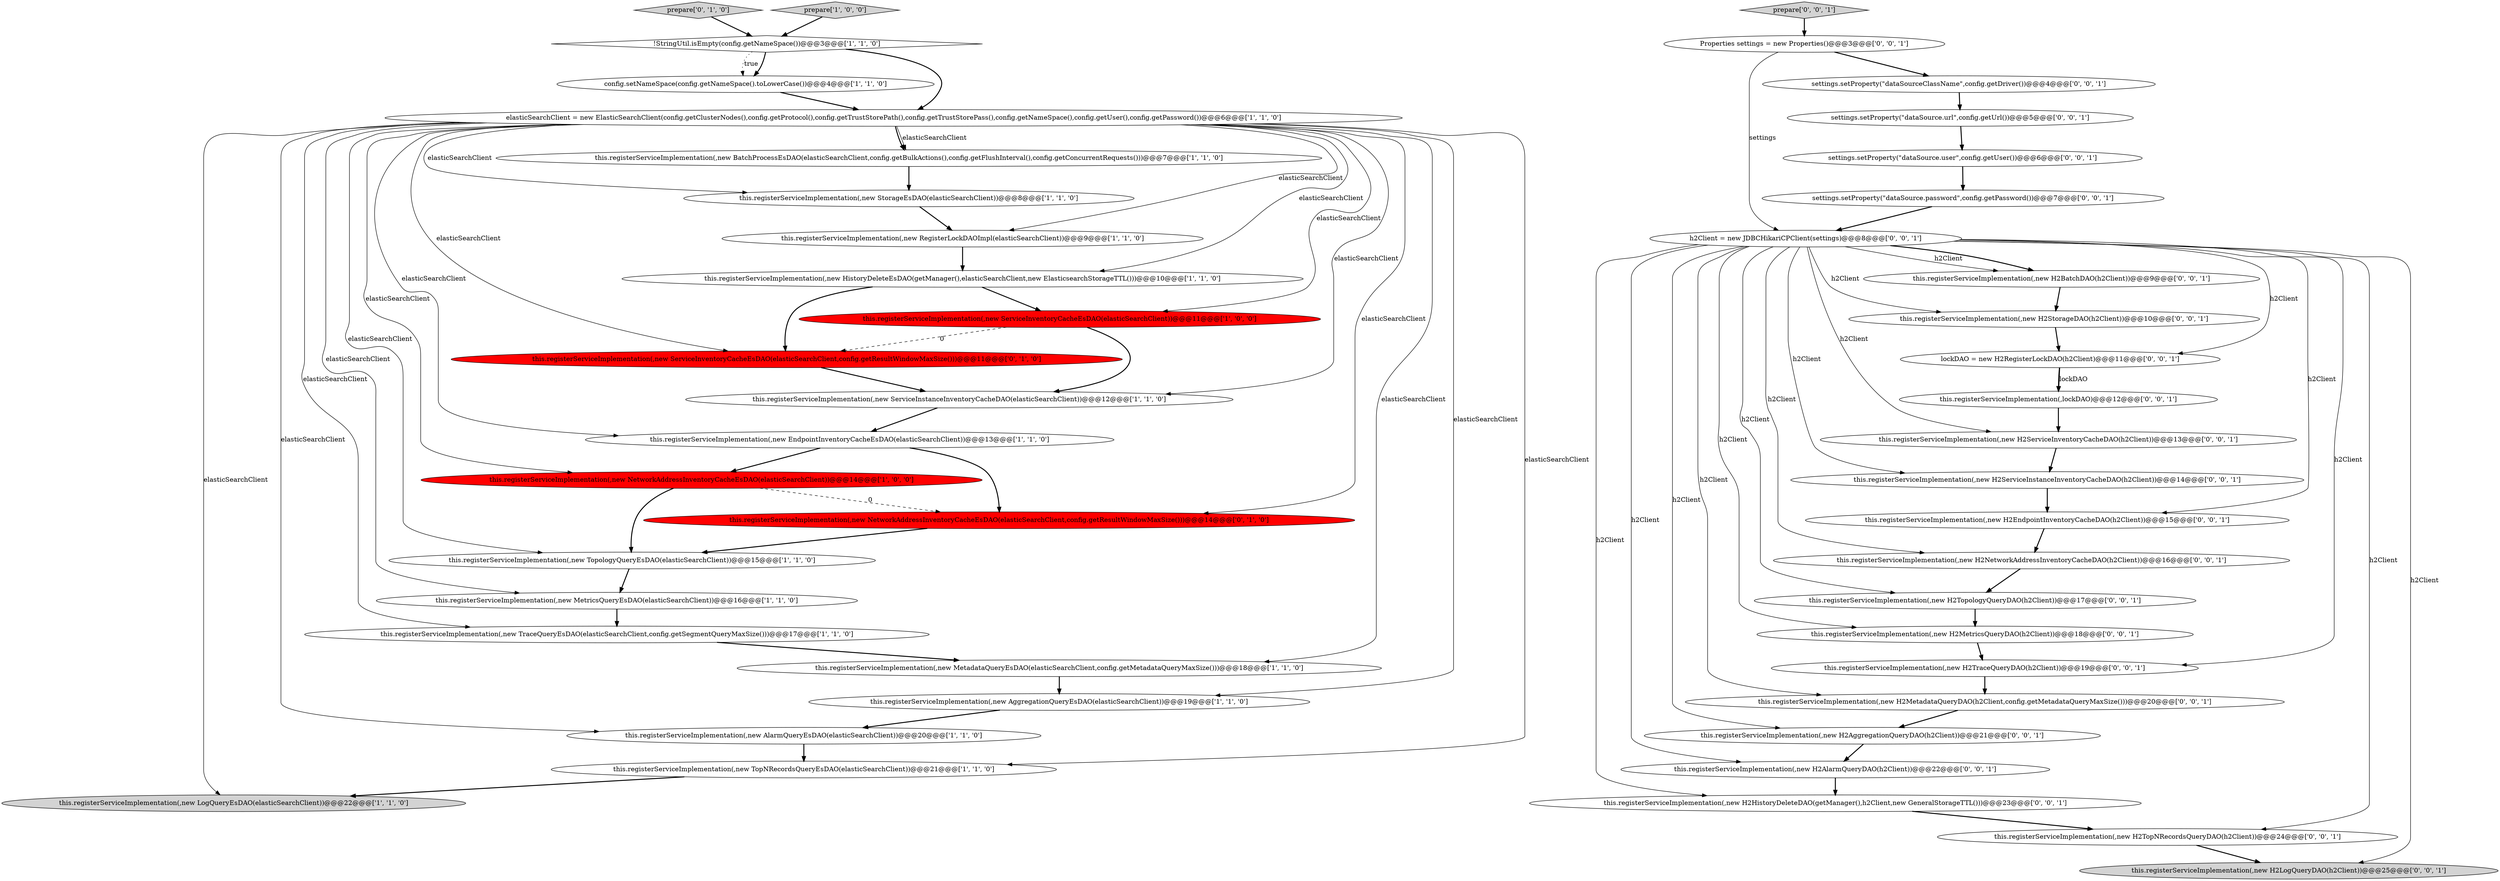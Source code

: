 digraph {
10 [style = filled, label = "this.registerServiceImplementation(,new StorageEsDAO(elasticSearchClient))@@@8@@@['1', '1', '0']", fillcolor = white, shape = ellipse image = "AAA0AAABBB1BBB"];
9 [style = filled, label = "this.registerServiceImplementation(,new LogQueryEsDAO(elasticSearchClient))@@@22@@@['1', '1', '0']", fillcolor = lightgray, shape = ellipse image = "AAA0AAABBB1BBB"];
19 [style = filled, label = "this.registerServiceImplementation(,new HistoryDeleteEsDAO(getManager(),elasticSearchClient,new ElasticsearchStorageTTL()))@@@10@@@['1', '1', '0']", fillcolor = white, shape = ellipse image = "AAA0AAABBB1BBB"];
21 [style = filled, label = "this.registerServiceImplementation(,new NetworkAddressInventoryCacheEsDAO(elasticSearchClient,config.getResultWindowMaxSize()))@@@14@@@['0', '1', '0']", fillcolor = red, shape = ellipse image = "AAA1AAABBB2BBB"];
17 [style = filled, label = "this.registerServiceImplementation(,new RegisterLockDAOImpl(elasticSearchClient))@@@9@@@['1', '1', '0']", fillcolor = white, shape = ellipse image = "AAA0AAABBB1BBB"];
0 [style = filled, label = "this.registerServiceImplementation(,new TopNRecordsQueryEsDAO(elasticSearchClient))@@@21@@@['1', '1', '0']", fillcolor = white, shape = ellipse image = "AAA0AAABBB1BBB"];
30 [style = filled, label = "this.registerServiceImplementation(,new H2HistoryDeleteDAO(getManager(),h2Client,new GeneralStorageTTL()))@@@23@@@['0', '0', '1']", fillcolor = white, shape = ellipse image = "AAA0AAABBB3BBB"];
41 [style = filled, label = "prepare['0', '0', '1']", fillcolor = lightgray, shape = diamond image = "AAA0AAABBB3BBB"];
8 [style = filled, label = "this.registerServiceImplementation(,new NetworkAddressInventoryCacheEsDAO(elasticSearchClient))@@@14@@@['1', '0', '0']", fillcolor = red, shape = ellipse image = "AAA1AAABBB1BBB"];
13 [style = filled, label = "this.registerServiceImplementation(,new TraceQueryEsDAO(elasticSearchClient,config.getSegmentQueryMaxSize()))@@@17@@@['1', '1', '0']", fillcolor = white, shape = ellipse image = "AAA0AAABBB1BBB"];
29 [style = filled, label = "this.registerServiceImplementation(,new H2TopNRecordsQueryDAO(h2Client))@@@24@@@['0', '0', '1']", fillcolor = white, shape = ellipse image = "AAA0AAABBB3BBB"];
4 [style = filled, label = "this.registerServiceImplementation(,new BatchProcessEsDAO(elasticSearchClient,config.getBulkActions(),config.getFlushInterval(),config.getConcurrentRequests()))@@@7@@@['1', '1', '0']", fillcolor = white, shape = ellipse image = "AAA0AAABBB1BBB"];
36 [style = filled, label = "this.registerServiceImplementation(,new H2ServiceInstanceInventoryCacheDAO(h2Client))@@@14@@@['0', '0', '1']", fillcolor = white, shape = ellipse image = "AAA0AAABBB3BBB"];
26 [style = filled, label = "settings.setProperty(\"dataSource.user\",config.getUser())@@@6@@@['0', '0', '1']", fillcolor = white, shape = ellipse image = "AAA0AAABBB3BBB"];
22 [style = filled, label = "this.registerServiceImplementation(,new ServiceInventoryCacheEsDAO(elasticSearchClient,config.getResultWindowMaxSize()))@@@11@@@['0', '1', '0']", fillcolor = red, shape = ellipse image = "AAA1AAABBB2BBB"];
45 [style = filled, label = "this.registerServiceImplementation(,new H2TopologyQueryDAO(h2Client))@@@17@@@['0', '0', '1']", fillcolor = white, shape = ellipse image = "AAA0AAABBB3BBB"];
44 [style = filled, label = "this.registerServiceImplementation(,new H2StorageDAO(h2Client))@@@10@@@['0', '0', '1']", fillcolor = white, shape = ellipse image = "AAA0AAABBB3BBB"];
15 [style = filled, label = "this.registerServiceImplementation(,new MetadataQueryEsDAO(elasticSearchClient,config.getMetadataQueryMaxSize()))@@@18@@@['1', '1', '0']", fillcolor = white, shape = ellipse image = "AAA0AAABBB1BBB"];
28 [style = filled, label = "this.registerServiceImplementation(,new H2AggregationQueryDAO(h2Client))@@@21@@@['0', '0', '1']", fillcolor = white, shape = ellipse image = "AAA0AAABBB3BBB"];
3 [style = filled, label = "this.registerServiceImplementation(,new TopologyQueryEsDAO(elasticSearchClient))@@@15@@@['1', '1', '0']", fillcolor = white, shape = ellipse image = "AAA0AAABBB1BBB"];
7 [style = filled, label = "this.registerServiceImplementation(,new EndpointInventoryCacheEsDAO(elasticSearchClient))@@@13@@@['1', '1', '0']", fillcolor = white, shape = ellipse image = "AAA0AAABBB1BBB"];
20 [style = filled, label = "prepare['0', '1', '0']", fillcolor = lightgray, shape = diamond image = "AAA0AAABBB2BBB"];
37 [style = filled, label = "this.registerServiceImplementation(,new H2MetricsQueryDAO(h2Client))@@@18@@@['0', '0', '1']", fillcolor = white, shape = ellipse image = "AAA0AAABBB3BBB"];
38 [style = filled, label = "this.registerServiceImplementation(,lockDAO)@@@12@@@['0', '0', '1']", fillcolor = white, shape = ellipse image = "AAA0AAABBB3BBB"];
24 [style = filled, label = "this.registerServiceImplementation(,new H2LogQueryDAO(h2Client))@@@25@@@['0', '0', '1']", fillcolor = lightgray, shape = ellipse image = "AAA0AAABBB3BBB"];
14 [style = filled, label = "!StringUtil.isEmpty(config.getNameSpace())@@@3@@@['1', '1', '0']", fillcolor = white, shape = diamond image = "AAA0AAABBB1BBB"];
2 [style = filled, label = "this.registerServiceImplementation(,new AggregationQueryEsDAO(elasticSearchClient))@@@19@@@['1', '1', '0']", fillcolor = white, shape = ellipse image = "AAA0AAABBB1BBB"];
31 [style = filled, label = "settings.setProperty(\"dataSource.url\",config.getUrl())@@@5@@@['0', '0', '1']", fillcolor = white, shape = ellipse image = "AAA0AAABBB3BBB"];
32 [style = filled, label = "this.registerServiceImplementation(,new H2EndpointInventoryCacheDAO(h2Client))@@@15@@@['0', '0', '1']", fillcolor = white, shape = ellipse image = "AAA0AAABBB3BBB"];
27 [style = filled, label = "h2Client = new JDBCHikariCPClient(settings)@@@8@@@['0', '0', '1']", fillcolor = white, shape = ellipse image = "AAA0AAABBB3BBB"];
39 [style = filled, label = "Properties settings = new Properties()@@@3@@@['0', '0', '1']", fillcolor = white, shape = ellipse image = "AAA0AAABBB3BBB"];
25 [style = filled, label = "this.registerServiceImplementation(,new H2AlarmQueryDAO(h2Client))@@@22@@@['0', '0', '1']", fillcolor = white, shape = ellipse image = "AAA0AAABBB3BBB"];
43 [style = filled, label = "settings.setProperty(\"dataSourceClassName\",config.getDriver())@@@4@@@['0', '0', '1']", fillcolor = white, shape = ellipse image = "AAA0AAABBB3BBB"];
1 [style = filled, label = "prepare['1', '0', '0']", fillcolor = lightgray, shape = diamond image = "AAA0AAABBB1BBB"];
33 [style = filled, label = "this.registerServiceImplementation(,new H2NetworkAddressInventoryCacheDAO(h2Client))@@@16@@@['0', '0', '1']", fillcolor = white, shape = ellipse image = "AAA0AAABBB3BBB"];
12 [style = filled, label = "this.registerServiceImplementation(,new AlarmQueryEsDAO(elasticSearchClient))@@@20@@@['1', '1', '0']", fillcolor = white, shape = ellipse image = "AAA0AAABBB1BBB"];
34 [style = filled, label = "this.registerServiceImplementation(,new H2MetadataQueryDAO(h2Client,config.getMetadataQueryMaxSize()))@@@20@@@['0', '0', '1']", fillcolor = white, shape = ellipse image = "AAA0AAABBB3BBB"];
23 [style = filled, label = "lockDAO = new H2RegisterLockDAO(h2Client)@@@11@@@['0', '0', '1']", fillcolor = white, shape = ellipse image = "AAA0AAABBB3BBB"];
16 [style = filled, label = "config.setNameSpace(config.getNameSpace().toLowerCase())@@@4@@@['1', '1', '0']", fillcolor = white, shape = ellipse image = "AAA0AAABBB1BBB"];
6 [style = filled, label = "this.registerServiceImplementation(,new ServiceInstanceInventoryCacheDAO(elasticSearchClient))@@@12@@@['1', '1', '0']", fillcolor = white, shape = ellipse image = "AAA0AAABBB1BBB"];
35 [style = filled, label = "this.registerServiceImplementation(,new H2BatchDAO(h2Client))@@@9@@@['0', '0', '1']", fillcolor = white, shape = ellipse image = "AAA0AAABBB3BBB"];
42 [style = filled, label = "this.registerServiceImplementation(,new H2ServiceInventoryCacheDAO(h2Client))@@@13@@@['0', '0', '1']", fillcolor = white, shape = ellipse image = "AAA0AAABBB3BBB"];
40 [style = filled, label = "settings.setProperty(\"dataSource.password\",config.getPassword())@@@7@@@['0', '0', '1']", fillcolor = white, shape = ellipse image = "AAA0AAABBB3BBB"];
11 [style = filled, label = "this.registerServiceImplementation(,new MetricsQueryEsDAO(elasticSearchClient))@@@16@@@['1', '1', '0']", fillcolor = white, shape = ellipse image = "AAA0AAABBB1BBB"];
46 [style = filled, label = "this.registerServiceImplementation(,new H2TraceQueryDAO(h2Client))@@@19@@@['0', '0', '1']", fillcolor = white, shape = ellipse image = "AAA0AAABBB3BBB"];
18 [style = filled, label = "this.registerServiceImplementation(,new ServiceInventoryCacheEsDAO(elasticSearchClient))@@@11@@@['1', '0', '0']", fillcolor = red, shape = ellipse image = "AAA1AAABBB1BBB"];
5 [style = filled, label = "elasticSearchClient = new ElasticSearchClient(config.getClusterNodes(),config.getProtocol(),config.getTrustStorePath(),config.getTrustStorePass(),config.getNameSpace(),config.getUser(),config.getPassword())@@@6@@@['1', '1', '0']", fillcolor = white, shape = ellipse image = "AAA0AAABBB1BBB"];
5->11 [style = solid, label="elasticSearchClient"];
46->34 [style = bold, label=""];
25->30 [style = bold, label=""];
10->17 [style = bold, label=""];
26->40 [style = bold, label=""];
7->8 [style = bold, label=""];
38->42 [style = bold, label=""];
30->29 [style = bold, label=""];
5->3 [style = solid, label="elasticSearchClient"];
44->23 [style = bold, label=""];
23->38 [style = solid, label="lockDAO"];
11->13 [style = bold, label=""];
5->0 [style = solid, label="elasticSearchClient"];
28->25 [style = bold, label=""];
33->45 [style = bold, label=""];
27->28 [style = solid, label="h2Client"];
21->3 [style = bold, label=""];
14->16 [style = bold, label=""];
27->24 [style = solid, label="h2Client"];
5->17 [style = solid, label="elasticSearchClient"];
19->18 [style = bold, label=""];
5->6 [style = solid, label="elasticSearchClient"];
35->44 [style = bold, label=""];
39->27 [style = solid, label="settings"];
3->11 [style = bold, label=""];
5->18 [style = solid, label="elasticSearchClient"];
20->14 [style = bold, label=""];
5->12 [style = solid, label="elasticSearchClient"];
27->32 [style = solid, label="h2Client"];
27->44 [style = solid, label="h2Client"];
5->8 [style = solid, label="elasticSearchClient"];
37->46 [style = bold, label=""];
13->15 [style = bold, label=""];
6->7 [style = bold, label=""];
19->22 [style = bold, label=""];
5->19 [style = solid, label="elasticSearchClient"];
22->6 [style = bold, label=""];
4->10 [style = bold, label=""];
5->22 [style = solid, label="elasticSearchClient"];
5->4 [style = solid, label="elasticSearchClient"];
5->9 [style = solid, label="elasticSearchClient"];
18->22 [style = dashed, label="0"];
8->3 [style = bold, label=""];
27->45 [style = solid, label="h2Client"];
5->21 [style = solid, label="elasticSearchClient"];
27->29 [style = solid, label="h2Client"];
5->7 [style = solid, label="elasticSearchClient"];
32->33 [style = bold, label=""];
27->35 [style = bold, label=""];
14->16 [style = dotted, label="true"];
34->28 [style = bold, label=""];
27->34 [style = solid, label="h2Client"];
31->26 [style = bold, label=""];
18->6 [style = bold, label=""];
40->27 [style = bold, label=""];
27->23 [style = solid, label="h2Client"];
27->25 [style = solid, label="h2Client"];
5->4 [style = bold, label=""];
16->5 [style = bold, label=""];
27->36 [style = solid, label="h2Client"];
27->42 [style = solid, label="h2Client"];
27->35 [style = solid, label="h2Client"];
43->31 [style = bold, label=""];
14->5 [style = bold, label=""];
15->2 [style = bold, label=""];
0->9 [style = bold, label=""];
27->33 [style = solid, label="h2Client"];
39->43 [style = bold, label=""];
5->15 [style = solid, label="elasticSearchClient"];
36->32 [style = bold, label=""];
5->10 [style = solid, label="elasticSearchClient"];
42->36 [style = bold, label=""];
8->21 [style = dashed, label="0"];
5->2 [style = solid, label="elasticSearchClient"];
12->0 [style = bold, label=""];
17->19 [style = bold, label=""];
2->12 [style = bold, label=""];
5->13 [style = solid, label="elasticSearchClient"];
27->37 [style = solid, label="h2Client"];
23->38 [style = bold, label=""];
27->30 [style = solid, label="h2Client"];
7->21 [style = bold, label=""];
1->14 [style = bold, label=""];
45->37 [style = bold, label=""];
41->39 [style = bold, label=""];
29->24 [style = bold, label=""];
27->46 [style = solid, label="h2Client"];
}
